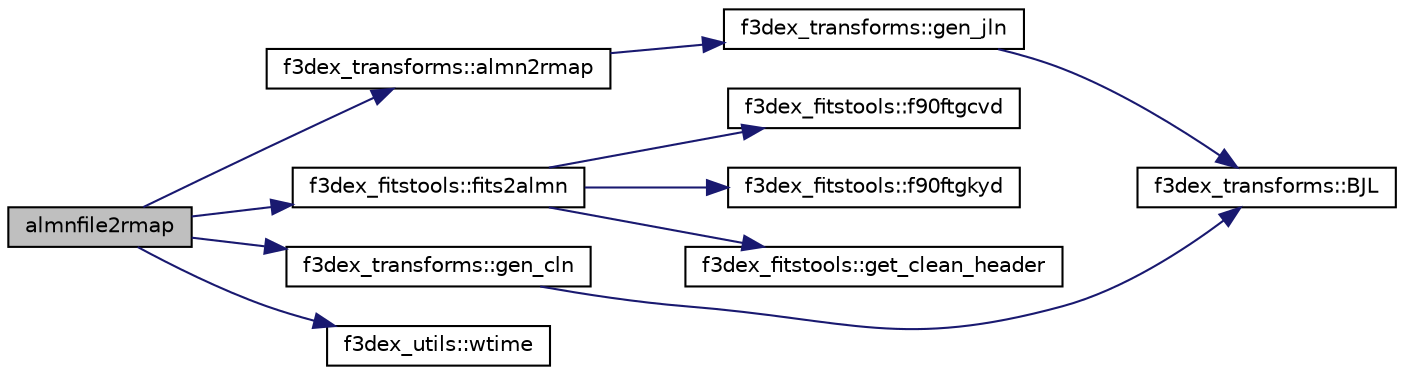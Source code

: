 digraph G
{
  edge [fontname="Helvetica",fontsize="10",labelfontname="Helvetica",labelfontsize="10"];
  node [fontname="Helvetica",fontsize="10",shape=record];
  rankdir=LR;
  Node1 [label="almnfile2rmap",height=0.2,width=0.4,color="black", fillcolor="grey75", style="filled" fontcolor="black"];
  Node1 -> Node2 [color="midnightblue",fontsize="10",style="solid"];
  Node2 [label="f3dex_transforms::almn2rmap",height=0.2,width=0.4,color="black", fillcolor="white", style="filled",URL="$namespacef3dex__transforms.html#a3e792eb35f030b601d9262ac031cfdb9"];
  Node2 -> Node3 [color="midnightblue",fontsize="10",style="solid"];
  Node3 [label="f3dex_transforms::gen_jln",height=0.2,width=0.4,color="black", fillcolor="white", style="filled",URL="$namespacef3dex__transforms.html#ad1ab102a8307876c7af8bd6868ea7ef2"];
  Node3 -> Node4 [color="midnightblue",fontsize="10",style="solid"];
  Node4 [label="f3dex_transforms::BJL",height=0.2,width=0.4,color="black", fillcolor="white", style="filled",URL="$namespacef3dex__transforms.html#a9b68481c890d75c3e3f4cbd4a7109830",tooltip="Compute the value of the l-th order spherical bessel FUNCTION at x."];
  Node1 -> Node5 [color="midnightblue",fontsize="10",style="solid"];
  Node5 [label="f3dex_fitstools::fits2almn",height=0.2,width=0.4,color="black", fillcolor="white", style="filled",URL="$namespacef3dex__fitstools.html#a106cd0d1eb3bcd38d2c43228f499f57b"];
  Node5 -> Node6 [color="midnightblue",fontsize="10",style="solid"];
  Node6 [label="f3dex_fitstools::f90ftgcvd",height=0.2,width=0.4,color="black", fillcolor="white", style="filled",URL="$namespacef3dex__fitstools.html#ada7b447f4ace46eabf663495c3a8c8c2"];
  Node5 -> Node7 [color="midnightblue",fontsize="10",style="solid"];
  Node7 [label="f3dex_fitstools::f90ftgkyd",height=0.2,width=0.4,color="black", fillcolor="white", style="filled",URL="$namespacef3dex__fitstools.html#ab7baecf48bb7833c32bc7be570f947c1"];
  Node5 -> Node8 [color="midnightblue",fontsize="10",style="solid"];
  Node8 [label="f3dex_fitstools::get_clean_header",height=0.2,width=0.4,color="black", fillcolor="white", style="filled",URL="$namespacef3dex__fitstools.html#a0d143b6a055e5c50c19b86e75d94c663"];
  Node1 -> Node9 [color="midnightblue",fontsize="10",style="solid"];
  Node9 [label="f3dex_transforms::gen_cln",height=0.2,width=0.4,color="black", fillcolor="white", style="filled",URL="$namespacef3dex__transforms.html#aa6cd797c56b97503bf2d52131f6e5554"];
  Node9 -> Node4 [color="midnightblue",fontsize="10",style="solid"];
  Node1 -> Node10 [color="midnightblue",fontsize="10",style="solid"];
  Node10 [label="f3dex_utils::wtime",height=0.2,width=0.4,color="black", fillcolor="white", style="filled",URL="$namespacef3dex__utils.html#ac5aa172010ec6cd9bd4c5273904b0405"];
}
